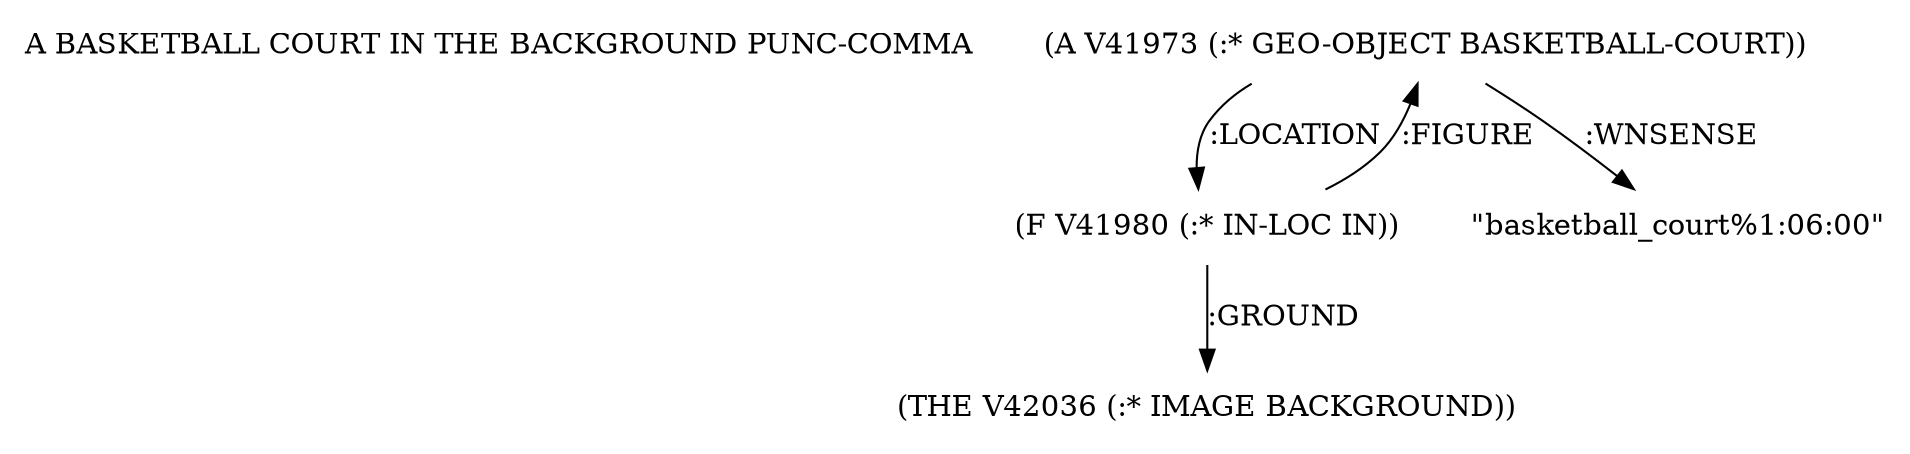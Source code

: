 digraph Terms {
  node [shape=none]
  "A BASKETBALL COURT IN THE BACKGROUND PUNC-COMMA"
  "V41973" [label="(A V41973 (:* GEO-OBJECT BASKETBALL-COURT))"]
  "V41973" -> "V41980" [label=":LOCATION"]
  "V41973" -> "NT42351" [label=":WNSENSE"]
  "NT42351" [label="\"basketball_court%1:06:00\""]
  "V41980" [label="(F V41980 (:* IN-LOC IN))"]
  "V41980" -> "V42036" [label=":GROUND"]
  "V41980" -> "V41973" [label=":FIGURE"]
  "V42036" [label="(THE V42036 (:* IMAGE BACKGROUND))"]
}
